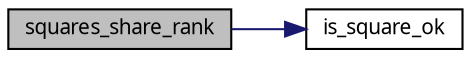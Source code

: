 digraph G
{
  edge [fontname="FreeSans.ttf",fontsize="10",labelfontname="FreeSans.ttf",labelfontsize="10"];
  node [fontname="FreeSans.ttf",fontsize="10",shape=record];
  rankdir=LR;
  Node1 [label="squares_share_rank",height=0.2,width=0.4,color="black", fillcolor="grey75", style="filled" fontcolor="black"];
  Node1 -> Node2 [color="midnightblue",fontsize="10",style="solid",fontname="FreeSans.ttf"];
  Node2 [label="is_square_ok",height=0.2,width=0.4,color="black", fillcolor="white", style="filled",URL="$chess_8cpp.html#a8e3468f434c2f689409db4e6e4928249"];
}
